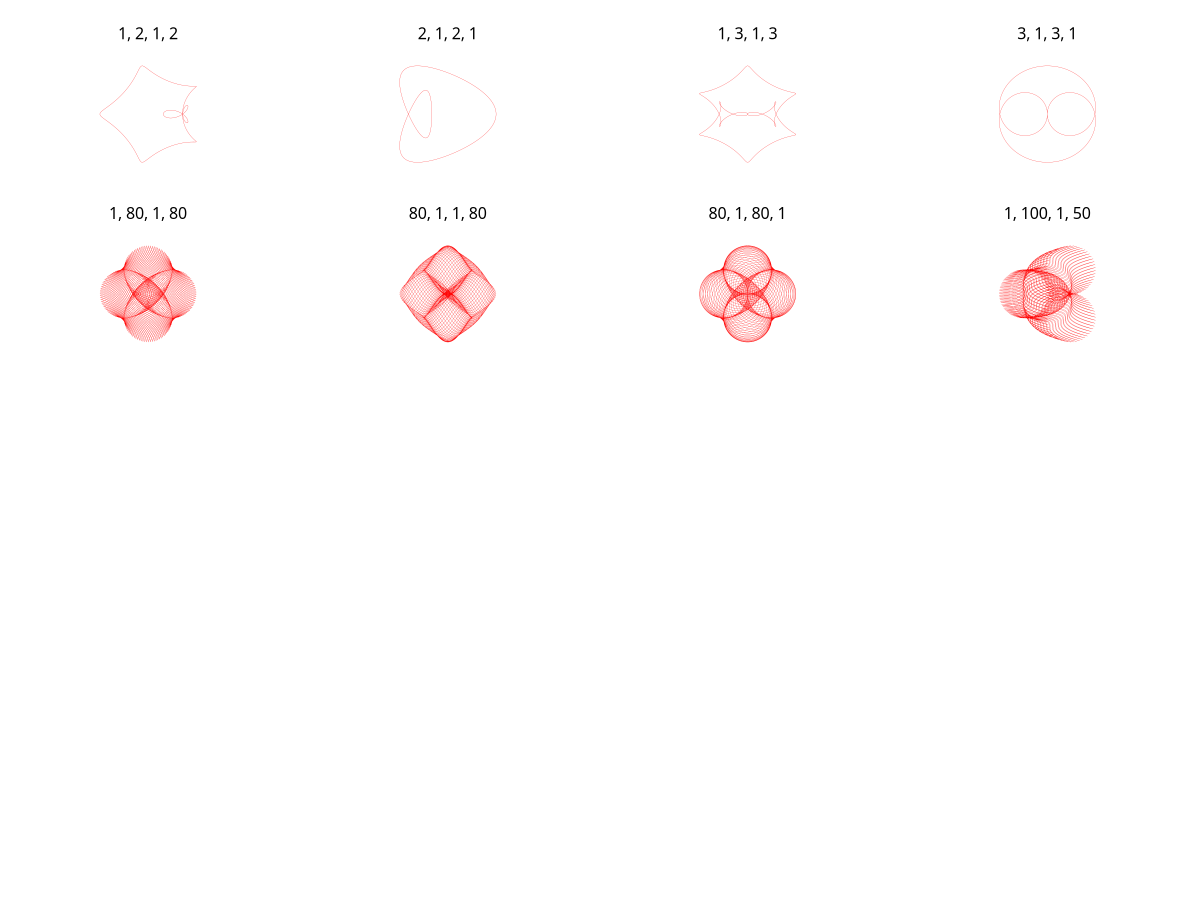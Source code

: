 set term svg 
set output 'param_j3k3.svg'

set samples 10000

unset label
unset tic
unset border

set key off
set multiplot layout 5, 4

fx(t) = cos(a*t)-cos(b*t)*cos(b*t)*cos(b*t)
fy(t) = sin(c*t)-sin(d*t)*sin(d*t)*sin(d*t)

set parametric
set size square

a = 1
b = 2
c = 1
d = 2
x(t) = fx(t)
y(t) = fy(t)
set title "1, 2, 1, 2"
plot [-pi:pi] x(t), y(t) lc "red" lw 0.2

a = 2
b = 1
c = 2
d = 1
x(t) = fx(t)
y(t) = fy(t)
set title "2, 1, 2, 1"
plot [-pi:pi] x(t), y(t) lc "red" lw 0.2

a = 1
b = 3
c = 1
d = 3
x(t) = fx(t)
y(t) = fy(t)
set title "1, 3, 1, 3"
plot [-pi:pi] x(t), y(t) lc "red" lw 0.2

a = 3
b = 1
c = 3
d = 1
x(t) = fx(t)
y(t) = fy(t)
set title "3, 1, 3, 1"
plot [-pi:pi] x(t), y(t) lc "red" lw 0.2

a = 1
b = 80
c = 1
d = 80
x(t) = fx(t)
y(t) = fy(t)
set title "1, 80, 1, 80"
plot [-pi:pi] x(t), y(t) lc "red" lw 0.2

a = 80
b = 1
c = 1
d = 80
x(t) = fx(t)
y(t) = fy(t)
set title "80, 1, 1, 80"
plot [-pi:pi] x(t), y(t) lc "red" lw 0.2

a = 80
b = 1
c = 80
d = 1
x(t) = fx(t)
y(t) = fy(t)
set title "80, 1, 80, 1"
plot [-pi:pi] x(t), y(t) lc "red" lw 0.2

a = 1
b = 100
c = 1
d = 50
x(t) = fx(t)
y(t) = fy(t)
set title "1, 100, 1, 50"
plot [-pi:pi] x(t), y(t) lc "red" lw 0.2

unset multiplot
set term windows
set output